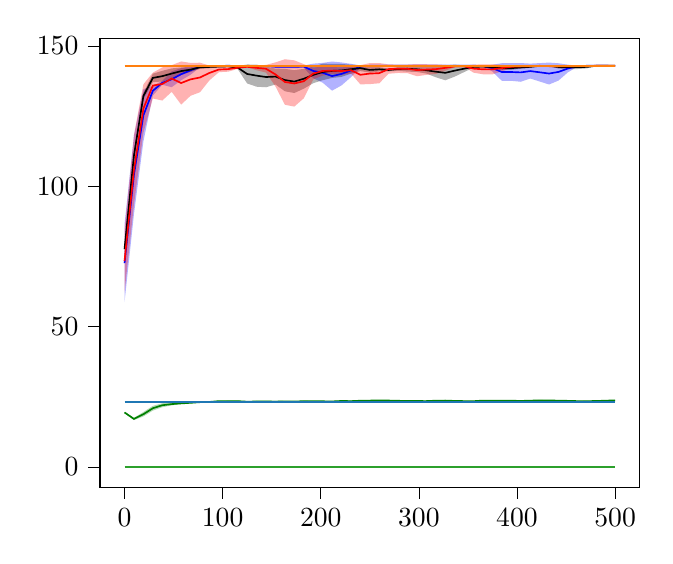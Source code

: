 % This file was created by tikzplotlib v0.9.6.
\begin{tikzpicture}

\definecolor{color0}{rgb}{0.122,0.467,0.706}
\definecolor{color1}{rgb}{1,0.498,0.055}
\definecolor{color2}{rgb}{0.173,0.627,0.173}

\begin{axis}[
tick align=outside,
tick pos=left,
x grid style={white!69.02!black},
xmin=-25, xmax=525,
xtick style={color=black},
y grid style={white!69.02!black},
ymin=-7.261, ymax=152.48,
ytick style={color=black}
]
\path [fill=blue, fill opacity=0.3]
(axis cs:0,86.443)
--(axis cs:0,58.676)
--(axis cs:9.615,90.056)
--(axis cs:19.231,115.907)
--(axis cs:28.846,132.247)
--(axis cs:38.462,136.121)
--(axis cs:48.077,135.252)
--(axis cs:57.692,137.725)
--(axis cs:67.308,139.694)
--(axis cs:76.923,142.351)
--(axis cs:86.538,142.736)
--(axis cs:96.154,142.787)
--(axis cs:105.769,142.878)
--(axis cs:115.385,142.755)
--(axis cs:125,142.752)
--(axis cs:134.615,142.661)
--(axis cs:144.231,142.641)
--(axis cs:153.846,142.114)
--(axis cs:163.462,142.017)
--(axis cs:173.077,142.013)
--(axis cs:182.692,142.224)
--(axis cs:192.308,138.453)
--(axis cs:201.923,136.866)
--(axis cs:211.538,134.016)
--(axis cs:221.154,135.881)
--(axis cs:230.769,138.826)
--(axis cs:240.385,142.128)
--(axis cs:250,142.878)
--(axis cs:259.615,142.878)
--(axis cs:269.231,142.878)
--(axis cs:278.846,142.878)
--(axis cs:288.462,142.878)
--(axis cs:298.077,142.878)
--(axis cs:307.692,142.878)
--(axis cs:317.308,142.878)
--(axis cs:326.923,142.878)
--(axis cs:336.538,142.878)
--(axis cs:346.154,142.878)
--(axis cs:355.769,142.878)
--(axis cs:365.385,142.787)
--(axis cs:375,140.826)
--(axis cs:384.615,137.505)
--(axis cs:394.231,137.527)
--(axis cs:403.846,137.191)
--(axis cs:413.462,138.343)
--(axis cs:423.077,137.29)
--(axis cs:432.692,136.21)
--(axis cs:442.308,137.613)
--(axis cs:451.923,140.551)
--(axis cs:461.538,142.531)
--(axis cs:471.154,142.878)
--(axis cs:480.769,142.878)
--(axis cs:490.385,142.876)
--(axis cs:500,142.775)
--(axis cs:500,142.896)
--(axis cs:500,142.896)
--(axis cs:490.385,142.879)
--(axis cs:480.769,142.878)
--(axis cs:471.154,142.878)
--(axis cs:461.538,142.938)
--(axis cs:451.923,143.278)
--(axis cs:442.308,143.782)
--(axis cs:432.692,144.023)
--(axis cs:423.077,143.837)
--(axis cs:413.462,143.657)
--(axis cs:403.846,143.854)
--(axis cs:394.231,143.797)
--(axis cs:384.615,143.8)
--(axis cs:375,143.231)
--(axis cs:365.385,142.894)
--(axis cs:355.769,142.878)
--(axis cs:346.154,142.878)
--(axis cs:336.538,142.878)
--(axis cs:326.923,142.878)
--(axis cs:317.308,142.878)
--(axis cs:307.692,142.878)
--(axis cs:298.077,142.878)
--(axis cs:288.462,142.878)
--(axis cs:278.846,142.878)
--(axis cs:269.231,142.878)
--(axis cs:259.615,142.878)
--(axis cs:250,142.878)
--(axis cs:240.385,143.007)
--(axis cs:230.769,143.574)
--(axis cs:221.154,144.079)
--(axis cs:211.538,144.399)
--(axis cs:201.923,143.91)
--(axis cs:192.308,143.638)
--(axis cs:182.692,142.991)
--(axis cs:173.077,143.027)
--(axis cs:163.462,143.026)
--(axis cs:153.846,143.01)
--(axis cs:144.231,142.919)
--(axis cs:134.615,142.916)
--(axis cs:125,142.9)
--(axis cs:115.385,142.9)
--(axis cs:105.769,142.878)
--(axis cs:96.154,142.894)
--(axis cs:86.538,142.849)
--(axis cs:76.923,142.8)
--(axis cs:67.308,142.809)
--(axis cs:57.692,142.025)
--(axis cs:48.077,140.91)
--(axis cs:38.462,137.522)
--(axis cs:28.846,135.689)
--(axis cs:19.231,134.53)
--(axis cs:9.615,118.066)
--(axis cs:0,86.443)
--cycle;

\path [fill=black, fill opacity=0.3]
(axis cs:0,79.092)
--(axis cs:0,75.999)
--(axis cs:9.615,109.572)
--(axis cs:19.231,130.973)
--(axis cs:28.846,137.058)
--(axis cs:38.462,137.281)
--(axis cs:48.077,138.26)
--(axis cs:57.692,139.706)
--(axis cs:67.308,140.692)
--(axis cs:76.923,141.785)
--(axis cs:86.538,142.009)
--(axis cs:96.154,142.364)
--(axis cs:105.769,142.513)
--(axis cs:115.385,141.686)
--(axis cs:125,136.582)
--(axis cs:134.615,135.422)
--(axis cs:144.231,135.232)
--(axis cs:153.846,136.211)
--(axis cs:163.462,133.8)
--(axis cs:173.077,133.181)
--(axis cs:182.692,134.727)
--(axis cs:192.308,136.679)
--(axis cs:201.923,137.735)
--(axis cs:211.538,138.558)
--(axis cs:221.154,138.918)
--(axis cs:230.769,140.064)
--(axis cs:240.385,140.981)
--(axis cs:250,140.448)
--(axis cs:259.615,140.876)
--(axis cs:269.231,140.911)
--(axis cs:278.846,141.074)
--(axis cs:288.462,140.798)
--(axis cs:298.077,140.674)
--(axis cs:307.692,140.107)
--(axis cs:317.308,138.786)
--(axis cs:326.923,137.717)
--(axis cs:336.538,139.024)
--(axis cs:346.154,140.645)
--(axis cs:355.769,142.227)
--(axis cs:365.385,142.295)
--(axis cs:375,141.799)
--(axis cs:384.615,141.336)
--(axis cs:394.231,141.452)
--(axis cs:403.846,141.867)
--(axis cs:413.462,142.149)
--(axis cs:423.077,142.826)
--(axis cs:432.692,142.847)
--(axis cs:442.308,141.867)
--(axis cs:451.923,141.703)
--(axis cs:461.538,141.715)
--(axis cs:471.154,141.955)
--(axis cs:480.769,142.872)
--(axis cs:490.385,142.878)
--(axis cs:500,142.878)
--(axis cs:500,142.878)
--(axis cs:500,142.878)
--(axis cs:490.385,142.878)
--(axis cs:480.769,142.879)
--(axis cs:471.154,143.037)
--(axis cs:461.538,143.078)
--(axis cs:451.923,143.08)
--(axis cs:442.308,143.052)
--(axis cs:432.692,142.884)
--(axis cs:423.077,142.887)
--(axis cs:413.462,142.86)
--(axis cs:403.846,142.716)
--(axis cs:394.231,142.646)
--(axis cs:384.615,142.725)
--(axis cs:375,142.996)
--(axis cs:365.385,142.912)
--(axis cs:355.769,142.789)
--(axis cs:346.154,143.044)
--(axis cs:336.538,143.295)
--(axis cs:326.923,143.028)
--(axis cs:317.308,142.766)
--(axis cs:307.692,142.466)
--(axis cs:298.077,142.589)
--(axis cs:288.462,142.811)
--(axis cs:278.846,142.418)
--(axis cs:269.231,141.875)
--(axis cs:259.615,142.377)
--(axis cs:250,142.367)
--(axis cs:240.385,143.055)
--(axis cs:230.769,143.291)
--(axis cs:221.154,143.519)
--(axis cs:211.538,143.589)
--(axis cs:201.923,143.623)
--(axis cs:192.308,142.564)
--(axis cs:182.692,141.794)
--(axis cs:173.077,141.337)
--(axis cs:163.462,141.773)
--(axis cs:153.846,141.867)
--(axis cs:144.231,142.528)
--(axis cs:134.615,143.321)
--(axis cs:125,143.346)
--(axis cs:115.385,142.757)
--(axis cs:105.769,142.847)
--(axis cs:96.154,142.83)
--(axis cs:86.538,142.943)
--(axis cs:76.923,142.875)
--(axis cs:67.308,142.348)
--(axis cs:57.692,142.275)
--(axis cs:48.077,141.952)
--(axis cs:38.462,141.087)
--(axis cs:28.846,140.065)
--(axis cs:19.231,133.261)
--(axis cs:9.615,112.326)
--(axis cs:0,79.092)
--cycle;

\path [fill=red, fill opacity=0.3]
(axis cs:0,84.44)
--(axis cs:0,62.17)
--(axis cs:9.615,93.444)
--(axis cs:19.231,118.993)
--(axis cs:28.846,131.236)
--(axis cs:38.462,130.498)
--(axis cs:48.077,133.596)
--(axis cs:57.692,129.054)
--(axis cs:67.308,132.19)
--(axis cs:76.923,133.469)
--(axis cs:86.538,137.687)
--(axis cs:96.154,140.595)
--(axis cs:105.769,140.786)
--(axis cs:115.385,141.801)
--(axis cs:125,142.324)
--(axis cs:134.615,141.286)
--(axis cs:144.231,140.45)
--(axis cs:153.846,135.509)
--(axis cs:163.462,128.989)
--(axis cs:173.077,128.338)
--(axis cs:182.692,131.299)
--(axis cs:192.308,138.019)
--(axis cs:201.923,139.384)
--(axis cs:211.538,139.919)
--(axis cs:221.154,139.705)
--(axis cs:230.769,140.16)
--(axis cs:240.385,136.253)
--(axis cs:250,136.364)
--(axis cs:259.615,136.646)
--(axis cs:269.231,140.056)
--(axis cs:278.846,140.325)
--(axis cs:288.462,140.251)
--(axis cs:298.077,139.166)
--(axis cs:307.692,139.642)
--(axis cs:317.308,139.982)
--(axis cs:326.923,141.101)
--(axis cs:336.538,142.351)
--(axis cs:346.154,142.531)
--(axis cs:355.769,140.422)
--(axis cs:365.385,139.856)
--(axis cs:375,139.806)
--(axis cs:384.615,140.943)
--(axis cs:394.231,142.033)
--(axis cs:403.846,142.344)
--(axis cs:413.462,142.475)
--(axis cs:423.077,142.875)
--(axis cs:432.692,142.55)
--(axis cs:442.308,142.533)
--(axis cs:451.923,142.425)
--(axis cs:461.538,142.63)
--(axis cs:471.154,142.766)
--(axis cs:480.769,142.877)
--(axis cs:490.385,142.878)
--(axis cs:500,142.878)
--(axis cs:500,142.878)
--(axis cs:500,142.878)
--(axis cs:490.385,142.878)
--(axis cs:480.769,142.879)
--(axis cs:471.154,142.898)
--(axis cs:461.538,142.921)
--(axis cs:451.923,142.956)
--(axis cs:442.308,142.938)
--(axis cs:432.692,142.935)
--(axis cs:423.077,142.879)
--(axis cs:413.462,142.948)
--(axis cs:403.846,142.97)
--(axis cs:394.231,143.024)
--(axis cs:384.615,143.21)
--(axis cs:375,143.406)
--(axis cs:365.385,143.397)
--(axis cs:355.769,143.3)
--(axis cs:346.154,142.938)
--(axis cs:336.538,142.969)
--(axis cs:326.923,143.183)
--(axis cs:317.308,143.375)
--(axis cs:307.692,143.434)
--(axis cs:298.077,143.515)
--(axis cs:288.462,143.329)
--(axis cs:278.846,143.317)
--(axis cs:269.231,143.362)
--(axis cs:259.615,143.87)
--(axis cs:250,143.848)
--(axis cs:240.385,143.104)
--(axis cs:230.769,142.465)
--(axis cs:221.154,142.334)
--(axis cs:211.538,142.388)
--(axis cs:201.923,142.688)
--(axis cs:192.308,142.165)
--(axis cs:182.692,143.463)
--(axis cs:173.077,144.822)
--(axis cs:163.462,145.219)
--(axis cs:153.846,144.1)
--(axis cs:144.231,143.195)
--(axis cs:134.615,142.993)
--(axis cs:125,142.708)
--(axis cs:115.385,142.584)
--(axis cs:105.769,142.608)
--(axis cs:96.154,142.514)
--(axis cs:86.538,142.977)
--(axis cs:76.923,143.975)
--(axis cs:67.308,143.913)
--(axis cs:57.692,144.422)
--(axis cs:48.077,143.096)
--(axis cs:38.462,142.301)
--(axis cs:28.846,140.432)
--(axis cs:19.231,136.301)
--(axis cs:9.615,118.222)
--(axis cs:0,84.44)
--cycle;

\path [fill=green!50!black, fill opacity=0.3]
(axis cs:0,19.564)
--(axis cs:0,19.16)
--(axis cs:9.615,16.655)
--(axis cs:19.231,17.943)
--(axis cs:28.846,20.017)
--(axis cs:38.462,21.231)
--(axis cs:48.077,21.882)
--(axis cs:57.692,22.392)
--(axis cs:67.308,22.613)
--(axis cs:76.923,22.831)
--(axis cs:86.538,23.009)
--(axis cs:96.154,23.192)
--(axis cs:105.769,23.103)
--(axis cs:115.385,23.096)
--(axis cs:125,23.056)
--(axis cs:134.615,22.973)
--(axis cs:144.231,22.987)
--(axis cs:153.846,22.828)
--(axis cs:163.462,23.062)
--(axis cs:173.077,23.161)
--(axis cs:182.692,23.182)
--(axis cs:192.308,23.216)
--(axis cs:201.923,23.214)
--(axis cs:211.538,23.103)
--(axis cs:221.154,23.181)
--(axis cs:230.769,23.11)
--(axis cs:240.385,23.482)
--(axis cs:250,23.495)
--(axis cs:259.615,23.533)
--(axis cs:269.231,23.415)
--(axis cs:278.846,23.33)
--(axis cs:288.462,23.391)
--(axis cs:298.077,23.38)
--(axis cs:307.692,23.305)
--(axis cs:317.308,23.48)
--(axis cs:326.923,23.458)
--(axis cs:336.538,23.417)
--(axis cs:346.154,23.338)
--(axis cs:355.769,23.272)
--(axis cs:365.385,23.477)
--(axis cs:375,23.494)
--(axis cs:384.615,23.466)
--(axis cs:394.231,23.516)
--(axis cs:403.846,23.316)
--(axis cs:413.462,23.459)
--(axis cs:423.077,23.477)
--(axis cs:432.692,23.483)
--(axis cs:442.308,23.451)
--(axis cs:451.923,23.403)
--(axis cs:461.538,23.333)
--(axis cs:471.154,23.238)
--(axis cs:480.769,23.337)
--(axis cs:490.385,23.441)
--(axis cs:500,23.425)
--(axis cs:500,23.812)
--(axis cs:500,23.812)
--(axis cs:490.385,23.723)
--(axis cs:480.769,23.507)
--(axis cs:471.154,23.575)
--(axis cs:461.538,23.468)
--(axis cs:451.923,23.59)
--(axis cs:442.308,23.709)
--(axis cs:432.692,23.748)
--(axis cs:423.077,23.83)
--(axis cs:413.462,23.682)
--(axis cs:403.846,23.618)
--(axis cs:394.231,23.578)
--(axis cs:384.615,23.586)
--(axis cs:375,23.614)
--(axis cs:365.385,23.707)
--(axis cs:355.769,23.492)
--(axis cs:346.154,23.47)
--(axis cs:336.538,23.523)
--(axis cs:326.923,23.731)
--(axis cs:317.308,23.637)
--(axis cs:307.692,23.524)
--(axis cs:298.077,23.454)
--(axis cs:288.462,23.5)
--(axis cs:278.846,23.704)
--(axis cs:269.231,23.789)
--(axis cs:259.615,23.791)
--(axis cs:250,23.678)
--(axis cs:240.385,23.603)
--(axis cs:230.769,23.678)
--(axis cs:221.154,23.724)
--(axis cs:211.538,23.468)
--(axis cs:201.923,23.457)
--(axis cs:192.308,23.517)
--(axis cs:182.692,23.545)
--(axis cs:173.077,23.391)
--(axis cs:163.462,23.516)
--(axis cs:153.846,23.608)
--(axis cs:144.231,23.54)
--(axis cs:134.615,23.55)
--(axis cs:125,23.355)
--(axis cs:115.385,23.657)
--(axis cs:105.769,23.628)
--(axis cs:96.154,23.591)
--(axis cs:86.538,23.222)
--(axis cs:76.923,23.231)
--(axis cs:67.308,22.989)
--(axis cs:57.692,22.787)
--(axis cs:48.077,22.8)
--(axis cs:38.462,22.636)
--(axis cs:28.846,21.709)
--(axis cs:19.231,19.521)
--(axis cs:9.615,17.442)
--(axis cs:0,19.564)
--cycle;

\addplot [semithick, blue]
table {%
0 72.559
9.615 104.061
19.231 125.219
28.846 133.968
38.462 136.822
48.077 138.081
57.692 139.875
67.308 141.251
76.923 142.576
86.538 142.793
96.154 142.841
105.769 142.878
115.385 142.827
125 142.826
134.615 142.788
144.231 142.78
153.846 142.562
163.462 142.522
173.077 142.52
182.692 142.607
192.308 141.045
201.923 140.388
211.538 139.208
221.154 139.98
230.769 141.2
240.385 142.568
250 142.878
259.615 142.878
269.231 142.878
278.846 142.878
288.462 142.878
298.077 142.878
307.692 142.878
317.308 142.878
326.923 142.878
336.538 142.878
346.154 142.878
355.769 142.878
365.385 142.84
375 142.028
384.615 140.653
394.231 140.662
403.846 140.523
413.462 141.0
423.077 140.563
432.692 140.116
442.308 140.697
451.923 141.914
461.538 142.734
471.154 142.878
480.769 142.878
490.385 142.878
500 142.836
};
\addplot [semithick, black]
table {%
0 77.545
9.615 110.949
19.231 132.117
28.846 138.562
38.462 139.184
48.077 140.106
57.692 140.991
67.308 141.52
76.923 142.33
86.538 142.476
96.154 142.597
105.769 142.68
115.385 142.221
125 139.964
134.615 139.372
144.231 138.88
153.846 139.039
163.462 137.787
173.077 137.259
182.692 138.26
192.308 139.621
201.923 140.679
211.538 141.073
221.154 141.218
230.769 141.677
240.385 142.018
250 141.407
259.615 141.626
269.231 141.393
278.846 141.746
288.462 141.804
298.077 141.631
307.692 141.286
317.308 140.776
326.923 140.373
336.538 141.16
346.154 141.845
355.769 142.508
365.385 142.603
375 142.398
384.615 142.031
394.231 142.049
403.846 142.291
413.462 142.505
423.077 142.857
432.692 142.865
442.308 142.46
451.923 142.391
461.538 142.396
471.154 142.496
480.769 142.876
490.385 142.878
500 142.878
};
\addplot [semithick, red]
table {%
0 73.305
9.615 105.833
19.231 127.647
28.846 135.834
38.462 136.4
48.077 138.346
57.692 136.738
67.308 138.052
76.923 138.722
86.538 140.332
96.154 141.554
105.769 141.697
115.385 142.192
125 142.516
134.615 142.14
144.231 141.823
153.846 139.805
163.462 137.104
173.077 136.58
182.692 137.381
192.308 140.092
201.923 141.036
211.538 141.153
221.154 141.019
230.769 141.312
240.385 139.678
250 140.106
259.615 140.258
269.231 141.709
278.846 141.821
288.462 141.79
298.077 141.341
307.692 141.538
317.308 141.679
326.923 142.142
336.538 142.66
346.154 142.735
355.769 141.861
365.385 141.627
375 141.606
384.615 142.077
394.231 142.528
403.846 142.657
413.462 142.711
423.077 142.877
432.692 142.743
442.308 142.736
451.923 142.691
461.538 142.775
471.154 142.832
480.769 142.878
490.385 142.878
500 142.878
};
\addplot [semithick, green!50!black]
table {%
0 19.362
9.615 17.049
19.231 18.732
28.846 20.863
38.462 21.934
48.077 22.341
57.692 22.59
67.308 22.801
76.923 23.031
86.538 23.115
96.154 23.392
105.769 23.366
115.385 23.376
125 23.206
134.615 23.261
144.231 23.263
153.846 23.218
163.462 23.289
173.077 23.276
182.692 23.364
192.308 23.367
201.923 23.336
211.538 23.285
221.154 23.453
230.769 23.394
240.385 23.542
250 23.587
259.615 23.662
269.231 23.602
278.846 23.517
288.462 23.445
298.077 23.417
307.692 23.414
317.308 23.559
326.923 23.595
336.538 23.47
346.154 23.404
355.769 23.382
365.385 23.592
375 23.554
384.615 23.526
394.231 23.547
403.846 23.467
413.462 23.57
423.077 23.653
432.692 23.616
442.308 23.58
451.923 23.497
461.538 23.401
471.154 23.407
480.769 23.422
490.385 23.582
500 23.619
};
\addplot [semithick, color0]
table {%
0 23.059
9.615 23.059
19.231 23.059
28.846 23.059
38.462 23.059
48.077 23.059
57.692 23.059
67.308 23.059
76.923 23.059
86.538 23.059
96.154 23.059
105.769 23.059
115.385 23.059
125 23.059
134.615 23.059
144.231 23.059
153.846 23.059
163.462 23.059
173.077 23.059
182.692 23.059
192.308 23.059
201.923 23.059
211.538 23.059
221.154 23.059
230.769 23.059
240.385 23.059
250 23.059
259.615 23.059
269.231 23.059
278.846 23.059
288.462 23.059
298.077 23.059
307.692 23.059
317.308 23.059
326.923 23.059
336.538 23.059
346.154 23.059
355.769 23.059
365.385 23.059
375 23.059
384.615 23.059
394.231 23.059
403.846 23.059
413.462 23.059
423.077 23.059
432.692 23.059
442.308 23.059
451.923 23.059
461.538 23.059
471.154 23.059
480.769 23.059
490.385 23.059
500 23.059
};
\addplot [semithick, color1]
table {%
0 142.878
9.615 142.878
19.231 142.878
28.846 142.878
38.462 142.878
48.077 142.878
57.692 142.878
67.308 142.878
76.923 142.878
86.538 142.878
96.154 142.878
105.769 142.878
115.385 142.878
125 142.878
134.615 142.878
144.231 142.878
153.846 142.878
163.462 142.878
173.077 142.878
182.692 142.878
192.308 142.878
201.923 142.878
211.538 142.878
221.154 142.878
230.769 142.878
240.385 142.878
250 142.878
259.615 142.878
269.231 142.878
278.846 142.878
288.462 142.878
298.077 142.878
307.692 142.878
317.308 142.878
326.923 142.878
336.538 142.878
346.154 142.878
355.769 142.878
365.385 142.878
375 142.878
384.615 142.878
394.231 142.878
403.846 142.878
413.462 142.878
423.077 142.878
432.692 142.878
442.308 142.878
451.923 142.878
461.538 142.878
471.154 142.878
480.769 142.878
490.385 142.878
500 142.878
};
\addplot [semithick, color2]
table {%
0 0
9.615 0
19.231 0
28.846 0
38.462 0
48.077 0
57.692 0
67.308 0
76.923 0
86.538 0
96.154 0
105.769 0
115.385 0
125 0
134.615 0
144.231 0
153.846 0
163.462 0
173.077 0
182.692 0
192.308 0
201.923 0
211.538 0
221.154 0
230.769 0
240.385 0
250 0
259.615 0
269.231 0
278.846 0
288.462 0
298.077 0
307.692 0
317.308 0
326.923 0
336.538 0
346.154 0
355.769 0
365.385 0
375 0
384.615 0
394.231 0
403.846 0
413.462 0
423.077 0
432.692 0
442.308 0
451.923 0
461.538 0
471.154 0
480.769 0
490.385 0
500 0
};
\end{axis}

\end{tikzpicture}
